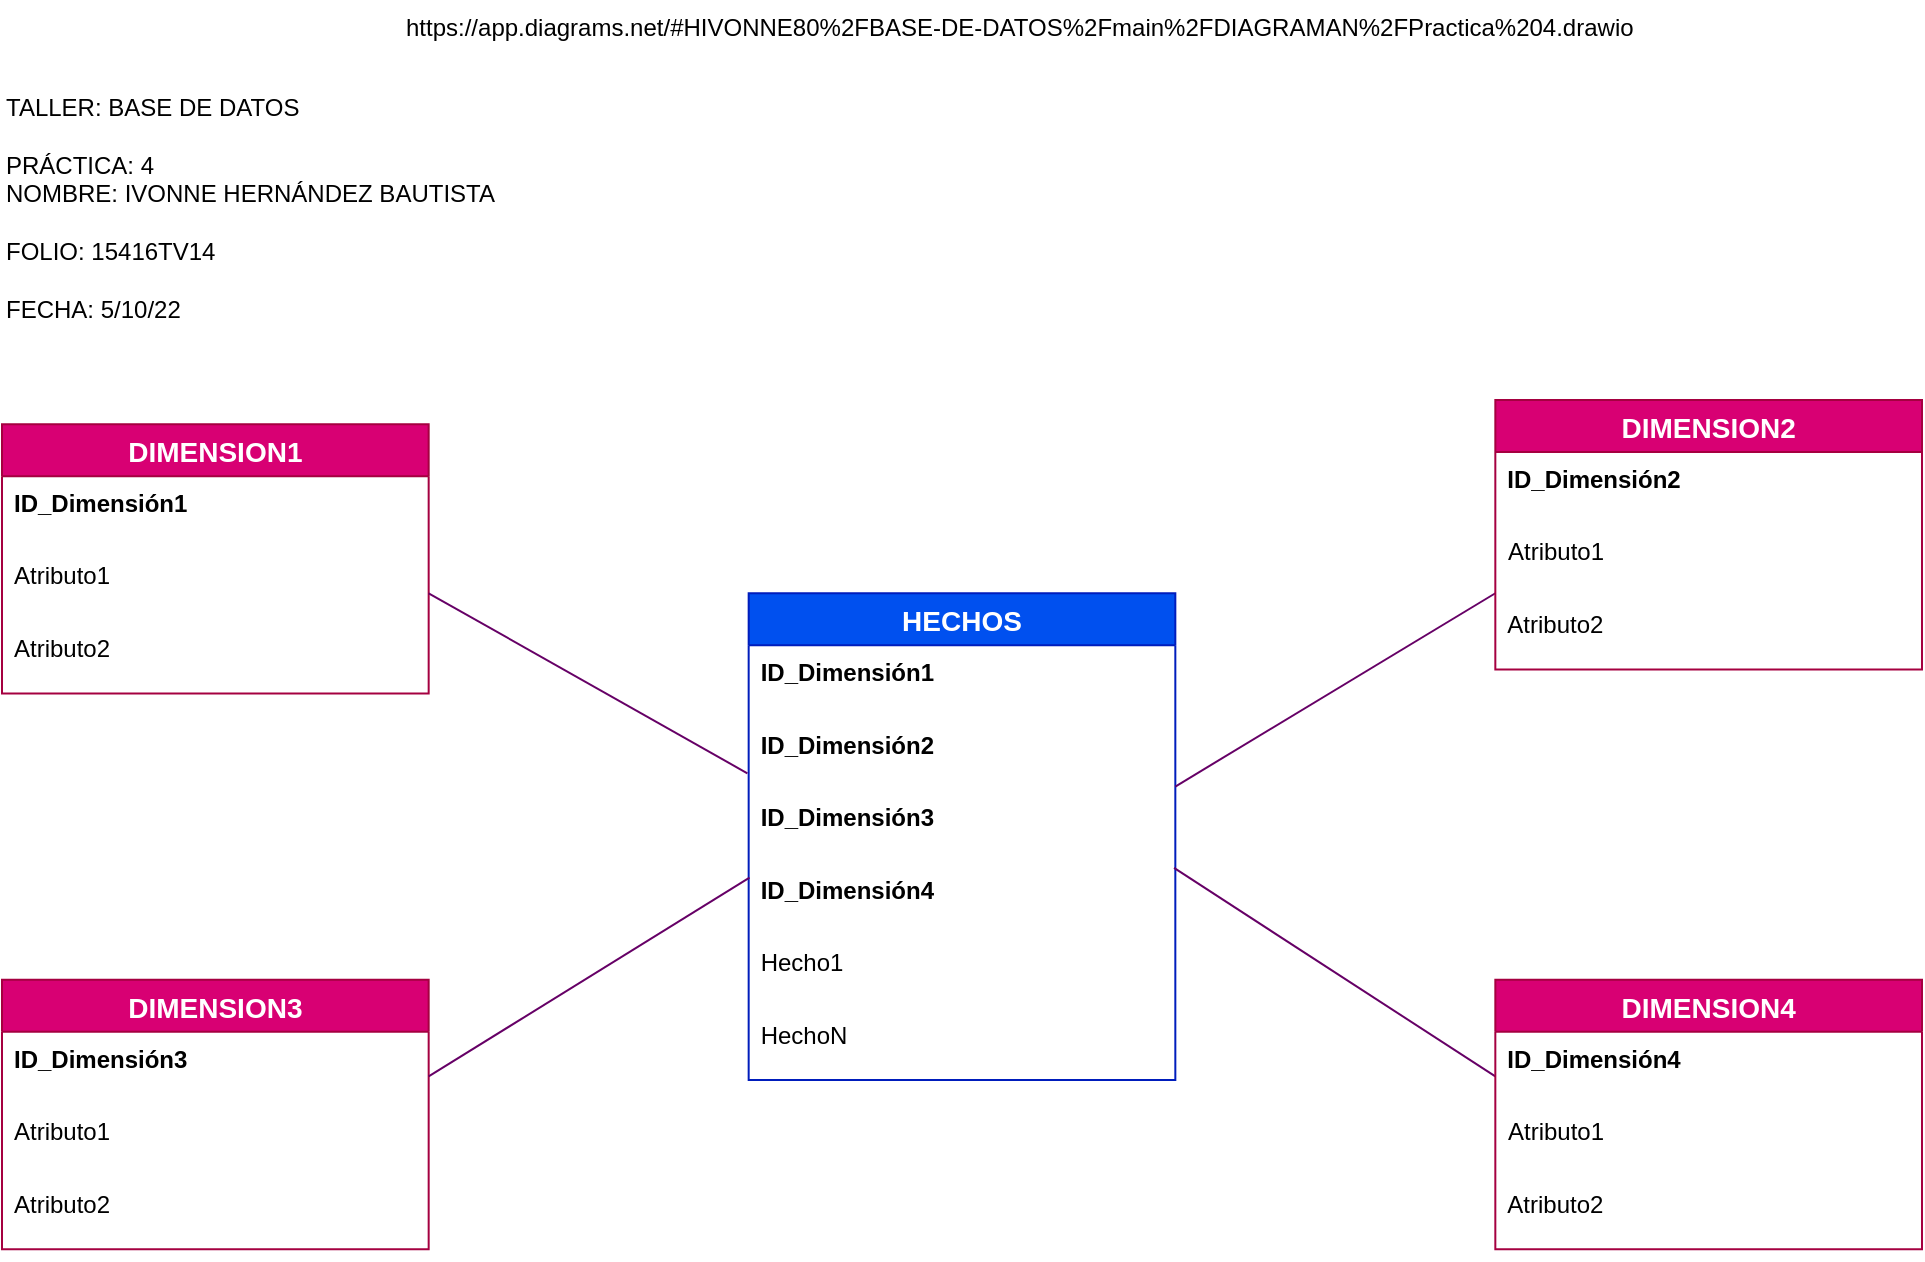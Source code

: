 <mxfile version="20.3.6" type="github" pages="2">
  <diagram id="9ibJy7TVjB15K4Lmft1s" name="Página-1">
    <mxGraphModel dx="1422" dy="794" grid="1" gridSize="10" guides="1" tooltips="1" connect="1" arrows="1" fold="1" page="1" pageScale="1" pageWidth="1169" pageHeight="827" math="0" shadow="0">
      <root>
        <mxCell id="0" />
        <mxCell id="1" parent="0" />
        <mxCell id="L-MqwaFZbTVjXF8py1bF-2" value="" style="group" vertex="1" connectable="0" parent="1">
          <mxGeometry x="40" y="240" width="960" height="430" as="geometry" />
        </mxCell>
        <mxCell id="L-MqwaFZbTVjXF8py1bF-3" value="HECHOS" style="swimlane;fontStyle=1;childLayout=stackLayout;horizontal=1;startSize=26;horizontalStack=0;resizeParent=1;resizeParentMax=0;resizeLast=0;collapsible=1;marginBottom=0;align=center;fontSize=14;fillColor=#0050ef;strokeColor=#001DBC;fontColor=#ffffff;" vertex="1" parent="L-MqwaFZbTVjXF8py1bF-2">
          <mxGeometry x="373.333" y="96.629" width="213.333" height="243.416" as="geometry" />
        </mxCell>
        <mxCell id="L-MqwaFZbTVjXF8py1bF-4" value="ID_Dimensión1" style="text;strokeColor=none;fillColor=none;spacingLeft=4;spacingRight=4;overflow=hidden;rotatable=0;points=[[0,0.5],[1,0.5]];portConstraint=eastwest;fontSize=12;fontStyle=1" vertex="1" parent="L-MqwaFZbTVjXF8py1bF-3">
          <mxGeometry y="26" width="213.333" height="36.236" as="geometry" />
        </mxCell>
        <mxCell id="L-MqwaFZbTVjXF8py1bF-5" value="ID_Dimensión2" style="text;strokeColor=none;fillColor=none;spacingLeft=4;spacingRight=4;overflow=hidden;rotatable=0;points=[[0,0.5],[1,0.5]];portConstraint=eastwest;fontSize=12;fontStyle=1" vertex="1" parent="L-MqwaFZbTVjXF8py1bF-3">
          <mxGeometry y="62.236" width="213.333" height="36.236" as="geometry" />
        </mxCell>
        <mxCell id="L-MqwaFZbTVjXF8py1bF-6" value="ID_Dimensión3" style="text;strokeColor=none;fillColor=none;spacingLeft=4;spacingRight=4;overflow=hidden;rotatable=0;points=[[0,0.5],[1,0.5]];portConstraint=eastwest;fontSize=12;fontStyle=1" vertex="1" parent="L-MqwaFZbTVjXF8py1bF-3">
          <mxGeometry y="98.472" width="213.333" height="36.236" as="geometry" />
        </mxCell>
        <mxCell id="L-MqwaFZbTVjXF8py1bF-7" value="ID_Dimensión4" style="text;strokeColor=none;fillColor=none;spacingLeft=4;spacingRight=4;overflow=hidden;rotatable=0;points=[[0,0.5],[1,0.5]];portConstraint=eastwest;fontSize=12;fontStyle=1" vertex="1" parent="L-MqwaFZbTVjXF8py1bF-3">
          <mxGeometry y="134.708" width="213.333" height="36.236" as="geometry" />
        </mxCell>
        <mxCell id="L-MqwaFZbTVjXF8py1bF-8" value="Hecho1" style="text;strokeColor=none;fillColor=none;spacingLeft=4;spacingRight=4;overflow=hidden;rotatable=0;points=[[0,0.5],[1,0.5]];portConstraint=eastwest;fontSize=12;" vertex="1" parent="L-MqwaFZbTVjXF8py1bF-3">
          <mxGeometry y="170.944" width="213.333" height="36.236" as="geometry" />
        </mxCell>
        <mxCell id="L-MqwaFZbTVjXF8py1bF-9" value="HechoN" style="text;strokeColor=none;fillColor=none;spacingLeft=4;spacingRight=4;overflow=hidden;rotatable=0;points=[[0,0.5],[1,0.5]];portConstraint=eastwest;fontSize=12;" vertex="1" parent="L-MqwaFZbTVjXF8py1bF-3">
          <mxGeometry y="207.18" width="213.333" height="36.236" as="geometry" />
        </mxCell>
        <mxCell id="L-MqwaFZbTVjXF8py1bF-10" value="DIMENSION1" style="swimlane;fontStyle=1;childLayout=stackLayout;horizontal=1;startSize=26;horizontalStack=0;resizeParent=1;resizeParentMax=0;resizeLast=0;collapsible=1;marginBottom=0;align=center;fontSize=14;fillColor=#d80073;strokeColor=#A50040;fontColor=#ffffff;" vertex="1" parent="L-MqwaFZbTVjXF8py1bF-2">
          <mxGeometry y="12.079" width="213.333" height="134.708" as="geometry" />
        </mxCell>
        <mxCell id="L-MqwaFZbTVjXF8py1bF-11" value="ID_Dimensión1" style="text;strokeColor=none;fillColor=none;spacingLeft=4;spacingRight=4;overflow=hidden;rotatable=0;points=[[0,0.5],[1,0.5]];portConstraint=eastwest;fontSize=12;fontStyle=1;labelBorderColor=none;fontColor=default;" vertex="1" parent="L-MqwaFZbTVjXF8py1bF-10">
          <mxGeometry y="26" width="213.333" height="36.236" as="geometry" />
        </mxCell>
        <mxCell id="L-MqwaFZbTVjXF8py1bF-12" value="Atributo1" style="text;strokeColor=none;fillColor=none;spacingLeft=4;spacingRight=4;overflow=hidden;rotatable=0;points=[[0,0.5],[1,0.5]];portConstraint=eastwest;fontSize=12;html=1;" vertex="1" parent="L-MqwaFZbTVjXF8py1bF-10">
          <mxGeometry y="62.236" width="213.333" height="36.236" as="geometry" />
        </mxCell>
        <mxCell id="L-MqwaFZbTVjXF8py1bF-13" value="Atributo2" style="text;strokeColor=none;fillColor=none;spacingLeft=4;spacingRight=4;overflow=hidden;rotatable=0;points=[[0,0.5],[1,0.5]];portConstraint=eastwest;fontSize=12;" vertex="1" parent="L-MqwaFZbTVjXF8py1bF-10">
          <mxGeometry y="98.472" width="213.333" height="36.236" as="geometry" />
        </mxCell>
        <mxCell id="L-MqwaFZbTVjXF8py1bF-14" value="DIMENSION3" style="swimlane;fontStyle=1;childLayout=stackLayout;horizontal=1;startSize=26;horizontalStack=0;resizeParent=1;resizeParentMax=0;resizeLast=0;collapsible=1;marginBottom=0;align=center;fontSize=14;fillColor=#d80073;strokeColor=#A50040;fontColor=#ffffff;" vertex="1" parent="L-MqwaFZbTVjXF8py1bF-2">
          <mxGeometry y="289.888" width="213.333" height="134.708" as="geometry" />
        </mxCell>
        <mxCell id="L-MqwaFZbTVjXF8py1bF-15" value="ID_Dimensión3" style="text;strokeColor=none;fillColor=none;spacingLeft=4;spacingRight=4;overflow=hidden;rotatable=0;points=[[0,0.5],[1,0.5]];portConstraint=eastwest;fontSize=12;fontStyle=1" vertex="1" parent="L-MqwaFZbTVjXF8py1bF-14">
          <mxGeometry y="26" width="213.333" height="36.236" as="geometry" />
        </mxCell>
        <mxCell id="L-MqwaFZbTVjXF8py1bF-16" value="Atributo1" style="text;strokeColor=none;fillColor=none;spacingLeft=4;spacingRight=4;overflow=hidden;rotatable=0;points=[[0,0.5],[1,0.5]];portConstraint=eastwest;fontSize=12;" vertex="1" parent="L-MqwaFZbTVjXF8py1bF-14">
          <mxGeometry y="62.236" width="213.333" height="36.236" as="geometry" />
        </mxCell>
        <mxCell id="L-MqwaFZbTVjXF8py1bF-17" value="Atributo2" style="text;strokeColor=none;fillColor=none;spacingLeft=4;spacingRight=4;overflow=hidden;rotatable=0;points=[[0,0.5],[1,0.5]];portConstraint=eastwest;fontSize=12;" vertex="1" parent="L-MqwaFZbTVjXF8py1bF-14">
          <mxGeometry y="98.472" width="213.333" height="36.236" as="geometry" />
        </mxCell>
        <mxCell id="L-MqwaFZbTVjXF8py1bF-18" value="" style="endArrow=none;html=1;fontColor=#0000CC;strokeColor=#660066;rounded=0;" edge="1" parent="L-MqwaFZbTVjXF8py1bF-2">
          <mxGeometry relative="1" as="geometry">
            <mxPoint x="586.667" y="193.258" as="sourcePoint" />
            <mxPoint x="746.667" y="96.629" as="targetPoint" />
          </mxGeometry>
        </mxCell>
        <mxCell id="L-MqwaFZbTVjXF8py1bF-19" value="" style="endArrow=none;html=1;fontColor=#0000CC;entryX=0.002;entryY=0.207;entryDx=0;entryDy=0;entryPerimeter=0;strokeColor=#660066;rounded=0;" edge="1" parent="L-MqwaFZbTVjXF8py1bF-2" target="L-MqwaFZbTVjXF8py1bF-7">
          <mxGeometry relative="1" as="geometry">
            <mxPoint x="213.333" y="338.202" as="sourcePoint" />
            <mxPoint x="424.96" y="265.73" as="targetPoint" />
          </mxGeometry>
        </mxCell>
        <mxCell id="L-MqwaFZbTVjXF8py1bF-20" value="" style="endArrow=none;html=1;fontColor=#0000CC;strokeColor=#660066;rounded=0;exitX=0.997;exitY=0.073;exitDx=0;exitDy=0;exitPerimeter=0;" edge="1" parent="L-MqwaFZbTVjXF8py1bF-2" source="L-MqwaFZbTVjXF8py1bF-7">
          <mxGeometry relative="1" as="geometry">
            <mxPoint x="600" y="205.337" as="sourcePoint" />
            <mxPoint x="746.667" y="338.202" as="targetPoint" />
          </mxGeometry>
        </mxCell>
        <mxCell id="L-MqwaFZbTVjXF8py1bF-21" value="" style="endArrow=none;html=1;fontColor=#0000CC;entryX=-0.003;entryY=0.767;entryDx=0;entryDy=0;entryPerimeter=0;strokeColor=#660066;rounded=0;" edge="1" parent="L-MqwaFZbTVjXF8py1bF-2" target="L-MqwaFZbTVjXF8py1bF-5">
          <mxGeometry relative="1" as="geometry">
            <mxPoint x="213.333" y="96.629" as="sourcePoint" />
            <mxPoint x="387.093" y="256.321" as="targetPoint" />
          </mxGeometry>
        </mxCell>
        <mxCell id="L-MqwaFZbTVjXF8py1bF-22" value="DIMENSION2" style="swimlane;fontStyle=1;childLayout=stackLayout;horizontal=1;startSize=26;horizontalStack=0;resizeParent=1;resizeParentMax=0;resizeLast=0;collapsible=1;marginBottom=0;align=center;fontSize=14;fillColor=#d80073;strokeColor=#A50040;fontColor=#ffffff;" vertex="1" parent="L-MqwaFZbTVjXF8py1bF-2">
          <mxGeometry x="746.667" width="213.333" height="134.708" as="geometry" />
        </mxCell>
        <mxCell id="L-MqwaFZbTVjXF8py1bF-23" value="ID_Dimensión2" style="text;strokeColor=none;fillColor=none;spacingLeft=4;spacingRight=4;overflow=hidden;rotatable=0;points=[[0,0.5],[1,0.5]];portConstraint=eastwest;fontSize=12;fontStyle=1;labelBorderColor=none;fontColor=default;" vertex="1" parent="L-MqwaFZbTVjXF8py1bF-22">
          <mxGeometry y="26" width="213.333" height="36.236" as="geometry" />
        </mxCell>
        <mxCell id="L-MqwaFZbTVjXF8py1bF-24" value="Atributo1" style="text;strokeColor=none;fillColor=none;spacingLeft=4;spacingRight=4;overflow=hidden;rotatable=0;points=[[0,0.5],[1,0.5]];portConstraint=eastwest;fontSize=12;html=1;" vertex="1" parent="L-MqwaFZbTVjXF8py1bF-22">
          <mxGeometry y="62.236" width="213.333" height="36.236" as="geometry" />
        </mxCell>
        <mxCell id="L-MqwaFZbTVjXF8py1bF-25" value="Atributo2" style="text;strokeColor=none;fillColor=none;spacingLeft=4;spacingRight=4;overflow=hidden;rotatable=0;points=[[0,0.5],[1,0.5]];portConstraint=eastwest;fontSize=12;" vertex="1" parent="L-MqwaFZbTVjXF8py1bF-22">
          <mxGeometry y="98.472" width="213.333" height="36.236" as="geometry" />
        </mxCell>
        <mxCell id="L-MqwaFZbTVjXF8py1bF-26" value="DIMENSION4" style="swimlane;fontStyle=1;childLayout=stackLayout;horizontal=1;startSize=26;horizontalStack=0;resizeParent=1;resizeParentMax=0;resizeLast=0;collapsible=1;marginBottom=0;align=center;fontSize=14;fillColor=#d80073;strokeColor=#A50040;fontColor=#ffffff;" vertex="1" parent="L-MqwaFZbTVjXF8py1bF-2">
          <mxGeometry x="746.667" y="289.888" width="213.333" height="134.708" as="geometry" />
        </mxCell>
        <mxCell id="L-MqwaFZbTVjXF8py1bF-27" value="ID_Dimensión4" style="text;strokeColor=none;fillColor=none;spacingLeft=4;spacingRight=4;overflow=hidden;rotatable=0;points=[[0,0.5],[1,0.5]];portConstraint=eastwest;fontSize=12;fontStyle=1;labelBorderColor=none;fontColor=default;" vertex="1" parent="L-MqwaFZbTVjXF8py1bF-26">
          <mxGeometry y="26" width="213.333" height="36.236" as="geometry" />
        </mxCell>
        <mxCell id="L-MqwaFZbTVjXF8py1bF-28" value="Atributo1" style="text;strokeColor=none;fillColor=none;spacingLeft=4;spacingRight=4;overflow=hidden;rotatable=0;points=[[0,0.5],[1,0.5]];portConstraint=eastwest;fontSize=12;html=1;" vertex="1" parent="L-MqwaFZbTVjXF8py1bF-26">
          <mxGeometry y="62.236" width="213.333" height="36.236" as="geometry" />
        </mxCell>
        <mxCell id="L-MqwaFZbTVjXF8py1bF-29" value="Atributo2" style="text;strokeColor=none;fillColor=none;spacingLeft=4;spacingRight=4;overflow=hidden;rotatable=0;points=[[0,0.5],[1,0.5]];portConstraint=eastwest;fontSize=12;" vertex="1" parent="L-MqwaFZbTVjXF8py1bF-26">
          <mxGeometry y="98.472" width="213.333" height="36.236" as="geometry" />
        </mxCell>
        <mxCell id="idi_wTjxyO-uuERL-XuU-1" value="TALLER: BASE DE DATOS&lt;br/&gt;&lt;br&gt;PRÁCTICA: 4&lt;br&gt;NOMBRE: IVONNE HERNÁNDEZ BAUTISTA&lt;br/&gt;&lt;br&gt;FOLIO: 15416TV14&lt;br/&gt;&lt;br&gt;FECHA: 5/10/22" style="text;whiteSpace=wrap;html=1;" vertex="1" parent="1">
          <mxGeometry x="40" y="80" width="290" height="140" as="geometry" />
        </mxCell>
        <mxCell id="idi_wTjxyO-uuERL-XuU-2" value="https://app.diagrams.net/#HIVONNE80%2FBASE-DE-DATOS%2Fmain%2FDIAGRAMAN%2FPractica%204.drawio" style="text;whiteSpace=wrap;html=1;" vertex="1" parent="1">
          <mxGeometry x="240" y="40" width="720" height="50" as="geometry" />
        </mxCell>
      </root>
    </mxGraphModel>
  </diagram>
  <diagram id="X1isnR3QcrhBbGk0Cz9l" name="Página-2">
    <mxGraphModel dx="1422" dy="794" grid="1" gridSize="10" guides="1" tooltips="1" connect="1" arrows="1" fold="1" page="1" pageScale="1" pageWidth="1169" pageHeight="827" math="0" shadow="0">
      <root>
        <mxCell id="0" />
        <mxCell id="1" parent="0" />
        <mxCell id="GGBiILvX3UtR-TjB2vxj-1" value="" style="group" vertex="1" connectable="0" parent="1">
          <mxGeometry x="25" y="160" width="1120" height="436" as="geometry" />
        </mxCell>
        <mxCell id="GGBiILvX3UtR-TjB2vxj-2" value="HECHOS" style="swimlane;fontStyle=1;childLayout=stackLayout;horizontal=1;startSize=26;horizontalStack=0;resizeParent=1;resizeParentMax=0;resizeLast=0;collapsible=1;marginBottom=0;align=center;fontSize=14;fillColor=#0050ef;strokeColor=#001DBC;fontColor=#ffffff;" vertex="1" parent="GGBiILvX3UtR-TjB2vxj-1">
          <mxGeometry x="494.118" y="129.249" width="131.765" height="181.099" as="geometry" />
        </mxCell>
        <mxCell id="GGBiILvX3UtR-TjB2vxj-3" value="ID_Dimensión1" style="text;strokeColor=none;fillColor=none;spacingLeft=4;spacingRight=4;overflow=hidden;rotatable=0;points=[[0,0.5],[1,0.5]];portConstraint=eastwest;fontSize=12;fontStyle=1" vertex="1" parent="GGBiILvX3UtR-TjB2vxj-2">
          <mxGeometry y="26" width="131.765" height="25.85" as="geometry" />
        </mxCell>
        <mxCell id="GGBiILvX3UtR-TjB2vxj-4" value="ID_Dimensión2" style="text;strokeColor=none;fillColor=none;spacingLeft=4;spacingRight=4;overflow=hidden;rotatable=0;points=[[0,0.5],[1,0.5]];portConstraint=eastwest;fontSize=12;fontStyle=1" vertex="1" parent="GGBiILvX3UtR-TjB2vxj-2">
          <mxGeometry y="51.85" width="131.765" height="25.85" as="geometry" />
        </mxCell>
        <mxCell id="GGBiILvX3UtR-TjB2vxj-5" value="ID_Dimensión3" style="text;strokeColor=none;fillColor=none;spacingLeft=4;spacingRight=4;overflow=hidden;rotatable=0;points=[[0,0.5],[1,0.5]];portConstraint=eastwest;fontSize=12;fontStyle=1" vertex="1" parent="GGBiILvX3UtR-TjB2vxj-2">
          <mxGeometry y="77.7" width="131.765" height="25.85" as="geometry" />
        </mxCell>
        <mxCell id="GGBiILvX3UtR-TjB2vxj-6" value="ID_Dimensión4" style="text;strokeColor=none;fillColor=none;spacingLeft=4;spacingRight=4;overflow=hidden;rotatable=0;points=[[0,0.5],[1,0.5]];portConstraint=eastwest;fontSize=12;fontStyle=1" vertex="1" parent="GGBiILvX3UtR-TjB2vxj-2">
          <mxGeometry y="103.549" width="131.765" height="25.85" as="geometry" />
        </mxCell>
        <mxCell id="GGBiILvX3UtR-TjB2vxj-7" value="Hecho1" style="text;strokeColor=none;fillColor=none;spacingLeft=4;spacingRight=4;overflow=hidden;rotatable=0;points=[[0,0.5],[1,0.5]];portConstraint=eastwest;fontSize=12;" vertex="1" parent="GGBiILvX3UtR-TjB2vxj-2">
          <mxGeometry y="129.399" width="131.765" height="25.85" as="geometry" />
        </mxCell>
        <mxCell id="GGBiILvX3UtR-TjB2vxj-8" value="HechoN" style="text;strokeColor=none;fillColor=none;spacingLeft=4;spacingRight=4;overflow=hidden;rotatable=0;points=[[0,0.5],[1,0.5]];portConstraint=eastwest;fontSize=12;" vertex="1" parent="GGBiILvX3UtR-TjB2vxj-2">
          <mxGeometry y="155.249" width="131.765" height="25.85" as="geometry" />
        </mxCell>
        <mxCell id="GGBiILvX3UtR-TjB2vxj-9" value="DIMENSION1" style="swimlane;fontStyle=1;childLayout=stackLayout;horizontal=1;startSize=26;horizontalStack=0;resizeParent=1;resizeParentMax=0;resizeLast=0;collapsible=1;marginBottom=0;align=center;fontSize=14;fillColor=#d80073;strokeColor=#A50040;fontColor=#ffffff;" vertex="1" parent="GGBiILvX3UtR-TjB2vxj-1">
          <mxGeometry x="263.529" y="86.166" width="131.765" height="103.549" as="geometry" />
        </mxCell>
        <mxCell id="GGBiILvX3UtR-TjB2vxj-10" value="ID_Dimensión1" style="text;strokeColor=none;fillColor=none;spacingLeft=4;spacingRight=4;overflow=hidden;rotatable=0;points=[[0,0.5],[1,0.5]];portConstraint=eastwest;fontSize=12;fontStyle=1;labelBorderColor=none;fontColor=default;" vertex="1" parent="GGBiILvX3UtR-TjB2vxj-9">
          <mxGeometry y="26" width="131.765" height="25.85" as="geometry" />
        </mxCell>
        <mxCell id="GGBiILvX3UtR-TjB2vxj-11" value="Atributo1" style="text;strokeColor=none;fillColor=none;spacingLeft=4;spacingRight=4;overflow=hidden;rotatable=0;points=[[0,0.5],[1,0.5]];portConstraint=eastwest;fontSize=12;html=1;" vertex="1" parent="GGBiILvX3UtR-TjB2vxj-9">
          <mxGeometry y="51.85" width="131.765" height="25.85" as="geometry" />
        </mxCell>
        <mxCell id="GGBiILvX3UtR-TjB2vxj-12" value="Atributo2" style="text;strokeColor=none;fillColor=none;spacingLeft=4;spacingRight=4;overflow=hidden;rotatable=0;points=[[0,0.5],[1,0.5]];portConstraint=eastwest;fontSize=12;" vertex="1" parent="GGBiILvX3UtR-TjB2vxj-9">
          <mxGeometry y="77.7" width="131.765" height="25.85" as="geometry" />
        </mxCell>
        <mxCell id="GGBiILvX3UtR-TjB2vxj-13" value="DIMENSION3" style="swimlane;fontStyle=1;childLayout=stackLayout;horizontal=1;startSize=26;horizontalStack=0;resizeParent=1;resizeParentMax=0;resizeLast=0;collapsible=1;marginBottom=0;align=center;fontSize=14;fillColor=#d80073;strokeColor=#A50040;fontColor=#ffffff;" vertex="1" parent="GGBiILvX3UtR-TjB2vxj-1">
          <mxGeometry x="263.529" y="275.731" width="131.765" height="103.549" as="geometry" />
        </mxCell>
        <mxCell id="GGBiILvX3UtR-TjB2vxj-14" value="ID_Dimensión3" style="text;strokeColor=none;fillColor=none;spacingLeft=4;spacingRight=4;overflow=hidden;rotatable=0;points=[[0,0.5],[1,0.5]];portConstraint=eastwest;fontSize=12;fontStyle=1" vertex="1" parent="GGBiILvX3UtR-TjB2vxj-13">
          <mxGeometry y="26" width="131.765" height="25.85" as="geometry" />
        </mxCell>
        <mxCell id="GGBiILvX3UtR-TjB2vxj-15" value="Atributo1" style="text;strokeColor=none;fillColor=none;spacingLeft=4;spacingRight=4;overflow=hidden;rotatable=0;points=[[0,0.5],[1,0.5]];portConstraint=eastwest;fontSize=12;" vertex="1" parent="GGBiILvX3UtR-TjB2vxj-13">
          <mxGeometry y="51.85" width="131.765" height="25.85" as="geometry" />
        </mxCell>
        <mxCell id="GGBiILvX3UtR-TjB2vxj-16" value="Atributo2" style="text;strokeColor=none;fillColor=none;spacingLeft=4;spacingRight=4;overflow=hidden;rotatable=0;points=[[0,0.5],[1,0.5]];portConstraint=eastwest;fontSize=12;" vertex="1" parent="GGBiILvX3UtR-TjB2vxj-13">
          <mxGeometry y="77.7" width="131.765" height="25.85" as="geometry" />
        </mxCell>
        <mxCell id="GGBiILvX3UtR-TjB2vxj-17" value="" style="endArrow=none;html=1;fontColor=#0000CC;strokeColor=#660066;rounded=0;" edge="1" parent="GGBiILvX3UtR-TjB2vxj-1">
          <mxGeometry relative="1" as="geometry">
            <mxPoint x="625.882" y="198.182" as="sourcePoint" />
            <mxPoint x="724.706" y="129.249" as="targetPoint" />
          </mxGeometry>
        </mxCell>
        <mxCell id="GGBiILvX3UtR-TjB2vxj-18" value="" style="endArrow=none;html=1;fontColor=#0000CC;entryX=0.002;entryY=0.207;entryDx=0;entryDy=0;entryPerimeter=0;strokeColor=#660066;rounded=0;" edge="1" parent="GGBiILvX3UtR-TjB2vxj-1" target="GGBiILvX3UtR-TjB2vxj-6">
          <mxGeometry relative="1" as="geometry">
            <mxPoint x="395.294" y="301.581" as="sourcePoint" />
            <mxPoint x="526.005" y="249.881" as="targetPoint" />
          </mxGeometry>
        </mxCell>
        <mxCell id="GGBiILvX3UtR-TjB2vxj-19" value="" style="endArrow=none;html=1;fontColor=#0000CC;strokeColor=#660066;rounded=0;exitX=0.997;exitY=0.073;exitDx=0;exitDy=0;exitPerimeter=0;" edge="1" parent="GGBiILvX3UtR-TjB2vxj-1" source="GGBiILvX3UtR-TjB2vxj-6">
          <mxGeometry relative="1" as="geometry">
            <mxPoint x="634.118" y="206.798" as="sourcePoint" />
            <mxPoint x="724.706" y="301.581" as="targetPoint" />
          </mxGeometry>
        </mxCell>
        <mxCell id="GGBiILvX3UtR-TjB2vxj-20" value="" style="endArrow=none;html=1;fontColor=#0000CC;entryX=-0.003;entryY=0.767;entryDx=0;entryDy=0;entryPerimeter=0;strokeColor=#660066;rounded=0;" edge="1" parent="GGBiILvX3UtR-TjB2vxj-1" target="GGBiILvX3UtR-TjB2vxj-4">
          <mxGeometry relative="1" as="geometry">
            <mxPoint x="395.294" y="129.249" as="sourcePoint" />
            <mxPoint x="502.616" y="243.169" as="targetPoint" />
          </mxGeometry>
        </mxCell>
        <mxCell id="GGBiILvX3UtR-TjB2vxj-21" value="" style="endArrow=none;html=1;fontColor=#0000CC;entryX=0;entryY=0.5;entryDx=0;entryDy=0;strokeColor=#660066;rounded=0;" edge="1" parent="GGBiILvX3UtR-TjB2vxj-1" target="GGBiILvX3UtR-TjB2vxj-11">
          <mxGeometry relative="1" as="geometry">
            <mxPoint x="131.765" y="61.169" as="sourcePoint" />
            <mxPoint x="230.193" y="129.249" as="targetPoint" />
          </mxGeometry>
        </mxCell>
        <mxCell id="GGBiILvX3UtR-TjB2vxj-22" value="" style="endArrow=none;html=1;fontColor=#0000CC;strokeColor=#660066;rounded=0;entryX=0;entryY=0.133;entryDx=0;entryDy=0;entryPerimeter=0;" edge="1" parent="GGBiILvX3UtR-TjB2vxj-1">
          <mxGeometry relative="1" as="geometry">
            <mxPoint x="856.471" y="129.249" as="sourcePoint" />
            <mxPoint x="988.235" y="25.841" as="targetPoint" />
          </mxGeometry>
        </mxCell>
        <mxCell id="GGBiILvX3UtR-TjB2vxj-23" value="" style="endArrow=none;html=1;fontColor=#0000CC;strokeColor=#660066;rounded=0;entryX=0.011;entryY=0.887;entryDx=0;entryDy=0;entryPerimeter=0;exitX=1;exitY=0.5;exitDx=0;exitDy=0;" edge="1" parent="GGBiILvX3UtR-TjB2vxj-1">
          <mxGeometry relative="1" as="geometry">
            <mxPoint x="856.471" y="130.111" as="sourcePoint" />
            <mxPoint x="989.685" y="200.431" as="targetPoint" />
          </mxGeometry>
        </mxCell>
        <mxCell id="GGBiILvX3UtR-TjB2vxj-24" value="" style="endArrow=none;html=1;fontColor=#0000CC;strokeColor=#660066;rounded=0;entryX=0.011;entryY=0.887;entryDx=0;entryDy=0;entryPerimeter=0;exitX=1;exitY=0.5;exitDx=0;exitDy=0;" edge="1" parent="GGBiILvX3UtR-TjB2vxj-1">
          <mxGeometry relative="1" as="geometry">
            <mxPoint x="856.471" y="301.581" as="sourcePoint" />
            <mxPoint x="989.685" y="371.901" as="targetPoint" />
          </mxGeometry>
        </mxCell>
        <mxCell id="GGBiILvX3UtR-TjB2vxj-25" value="DIMENSION5" style="swimlane;fontStyle=1;childLayout=stackLayout;horizontal=1;startSize=26;horizontalStack=0;resizeParent=1;resizeParentMax=0;resizeLast=0;collapsible=1;marginBottom=0;align=center;fontSize=14;fillColor=#d80073;strokeColor=#A50040;fontColor=#ffffff;" vertex="1" parent="GGBiILvX3UtR-TjB2vxj-1">
          <mxGeometry y="34.466" width="131.765" height="103.549" as="geometry" />
        </mxCell>
        <mxCell id="GGBiILvX3UtR-TjB2vxj-26" value="ID_Dimensión5" style="text;strokeColor=none;fillColor=none;spacingLeft=4;spacingRight=4;overflow=hidden;rotatable=0;points=[[0,0.5],[1,0.5]];portConstraint=eastwest;fontSize=12;fontStyle=1;labelBorderColor=none;fontColor=default;" vertex="1" parent="GGBiILvX3UtR-TjB2vxj-25">
          <mxGeometry y="26" width="131.765" height="25.85" as="geometry" />
        </mxCell>
        <mxCell id="GGBiILvX3UtR-TjB2vxj-27" value="Atributo1" style="text;strokeColor=none;fillColor=none;spacingLeft=4;spacingRight=4;overflow=hidden;rotatable=0;points=[[0,0.5],[1,0.5]];portConstraint=eastwest;fontSize=12;html=1;" vertex="1" parent="GGBiILvX3UtR-TjB2vxj-25">
          <mxGeometry y="51.85" width="131.765" height="25.85" as="geometry" />
        </mxCell>
        <mxCell id="GGBiILvX3UtR-TjB2vxj-28" value="Atributo2" style="text;strokeColor=none;fillColor=none;spacingLeft=4;spacingRight=4;overflow=hidden;rotatable=0;points=[[0,0.5],[1,0.5]];portConstraint=eastwest;fontSize=12;" vertex="1" parent="GGBiILvX3UtR-TjB2vxj-25">
          <mxGeometry y="77.7" width="131.765" height="25.85" as="geometry" />
        </mxCell>
        <mxCell id="GGBiILvX3UtR-TjB2vxj-29" value="DIMENSION2" style="swimlane;fontStyle=1;childLayout=stackLayout;horizontal=1;startSize=26;horizontalStack=0;resizeParent=1;resizeParentMax=0;resizeLast=0;collapsible=1;marginBottom=0;align=center;fontSize=14;fillColor=#d80073;strokeColor=#A50040;fontColor=#ffffff;" vertex="1" parent="GGBiILvX3UtR-TjB2vxj-1">
          <mxGeometry x="724.706" y="86.166" width="131.765" height="103.549" as="geometry" />
        </mxCell>
        <mxCell id="GGBiILvX3UtR-TjB2vxj-30" value="ID_Dimensión2" style="text;strokeColor=none;fillColor=none;spacingLeft=4;spacingRight=4;overflow=hidden;rotatable=0;points=[[0,0.5],[1,0.5]];portConstraint=eastwest;fontSize=12;fontStyle=1;labelBorderColor=none;fontColor=default;" vertex="1" parent="GGBiILvX3UtR-TjB2vxj-29">
          <mxGeometry y="26" width="131.765" height="25.85" as="geometry" />
        </mxCell>
        <mxCell id="GGBiILvX3UtR-TjB2vxj-31" value="Atributo1" style="text;strokeColor=none;fillColor=none;spacingLeft=4;spacingRight=4;overflow=hidden;rotatable=0;points=[[0,0.5],[1,0.5]];portConstraint=eastwest;fontSize=12;html=1;" vertex="1" parent="GGBiILvX3UtR-TjB2vxj-29">
          <mxGeometry y="51.85" width="131.765" height="25.85" as="geometry" />
        </mxCell>
        <mxCell id="GGBiILvX3UtR-TjB2vxj-32" value="Atributo2" style="text;strokeColor=none;fillColor=none;spacingLeft=4;spacingRight=4;overflow=hidden;rotatable=0;points=[[0,0.5],[1,0.5]];portConstraint=eastwest;fontSize=12;" vertex="1" parent="GGBiILvX3UtR-TjB2vxj-29">
          <mxGeometry y="77.7" width="131.765" height="25.85" as="geometry" />
        </mxCell>
        <mxCell id="GGBiILvX3UtR-TjB2vxj-33" value="DIMENSION4" style="swimlane;fontStyle=1;childLayout=stackLayout;horizontal=1;startSize=26;horizontalStack=0;resizeParent=1;resizeParentMax=0;resizeLast=0;collapsible=1;marginBottom=0;align=center;fontSize=14;fillColor=#d80073;strokeColor=#A50040;fontColor=#ffffff;" vertex="1" parent="GGBiILvX3UtR-TjB2vxj-1">
          <mxGeometry x="724.706" y="275.731" width="131.765" height="103.549" as="geometry" />
        </mxCell>
        <mxCell id="GGBiILvX3UtR-TjB2vxj-34" value="ID_Dimensión4" style="text;strokeColor=none;fillColor=none;spacingLeft=4;spacingRight=4;overflow=hidden;rotatable=0;points=[[0,0.5],[1,0.5]];portConstraint=eastwest;fontSize=12;fontStyle=1;labelBorderColor=none;fontColor=default;" vertex="1" parent="GGBiILvX3UtR-TjB2vxj-33">
          <mxGeometry y="26" width="131.765" height="25.85" as="geometry" />
        </mxCell>
        <mxCell id="GGBiILvX3UtR-TjB2vxj-35" value="Atributo1" style="text;strokeColor=none;fillColor=none;spacingLeft=4;spacingRight=4;overflow=hidden;rotatable=0;points=[[0,0.5],[1,0.5]];portConstraint=eastwest;fontSize=12;html=1;" vertex="1" parent="GGBiILvX3UtR-TjB2vxj-33">
          <mxGeometry y="51.85" width="131.765" height="25.85" as="geometry" />
        </mxCell>
        <mxCell id="GGBiILvX3UtR-TjB2vxj-36" value="Atributo2" style="text;strokeColor=none;fillColor=none;spacingLeft=4;spacingRight=4;overflow=hidden;rotatable=0;points=[[0,0.5],[1,0.5]];portConstraint=eastwest;fontSize=12;" vertex="1" parent="GGBiILvX3UtR-TjB2vxj-33">
          <mxGeometry y="77.7" width="131.765" height="25.85" as="geometry" />
        </mxCell>
        <mxCell id="GGBiILvX3UtR-TjB2vxj-37" value="DIMENSION6" style="swimlane;fontStyle=1;childLayout=stackLayout;horizontal=1;startSize=26;horizontalStack=0;resizeParent=1;resizeParentMax=0;resizeLast=0;collapsible=1;marginBottom=0;align=center;fontSize=14;fillColor=#d80073;strokeColor=#A50040;fontColor=#ffffff;" vertex="1" parent="GGBiILvX3UtR-TjB2vxj-1">
          <mxGeometry x="988.235" width="131.765" height="103.549" as="geometry" />
        </mxCell>
        <mxCell id="GGBiILvX3UtR-TjB2vxj-38" value="ID_Dimensión6" style="text;strokeColor=none;fillColor=none;spacingLeft=4;spacingRight=4;overflow=hidden;rotatable=0;points=[[0,0.5],[1,0.5]];portConstraint=eastwest;fontSize=12;fontStyle=1;labelBorderColor=none;fontColor=default;" vertex="1" parent="GGBiILvX3UtR-TjB2vxj-37">
          <mxGeometry y="26" width="131.765" height="25.85" as="geometry" />
        </mxCell>
        <mxCell id="GGBiILvX3UtR-TjB2vxj-39" value="Atributo1" style="text;strokeColor=none;fillColor=none;spacingLeft=4;spacingRight=4;overflow=hidden;rotatable=0;points=[[0,0.5],[1,0.5]];portConstraint=eastwest;fontSize=12;html=1;" vertex="1" parent="GGBiILvX3UtR-TjB2vxj-37">
          <mxGeometry y="51.85" width="131.765" height="25.85" as="geometry" />
        </mxCell>
        <mxCell id="GGBiILvX3UtR-TjB2vxj-40" value="Atributo2" style="text;strokeColor=none;fillColor=none;spacingLeft=4;spacingRight=4;overflow=hidden;rotatable=0;points=[[0,0.5],[1,0.5]];portConstraint=eastwest;fontSize=12;" vertex="1" parent="GGBiILvX3UtR-TjB2vxj-37">
          <mxGeometry y="77.7" width="131.765" height="25.85" as="geometry" />
        </mxCell>
        <mxCell id="GGBiILvX3UtR-TjB2vxj-41" value="DIMENSION7" style="swimlane;fontStyle=1;childLayout=stackLayout;horizontal=1;startSize=26;horizontalStack=0;resizeParent=1;resizeParentMax=0;resizeLast=0;collapsible=1;marginBottom=0;align=center;fontSize=14;fillColor=#d80073;strokeColor=#A50040;fontColor=#ffffff;" vertex="1" parent="GGBiILvX3UtR-TjB2vxj-1">
          <mxGeometry x="988.235" y="163.715" width="131.765" height="103.549" as="geometry" />
        </mxCell>
        <mxCell id="GGBiILvX3UtR-TjB2vxj-42" value="ID_Dimensión7" style="text;strokeColor=none;fillColor=none;spacingLeft=4;spacingRight=4;overflow=hidden;rotatable=0;points=[[0,0.5],[1,0.5]];portConstraint=eastwest;fontSize=12;fontStyle=1;labelBorderColor=none;fontColor=default;" vertex="1" parent="GGBiILvX3UtR-TjB2vxj-41">
          <mxGeometry y="26" width="131.765" height="25.85" as="geometry" />
        </mxCell>
        <mxCell id="GGBiILvX3UtR-TjB2vxj-43" value="Atributo1" style="text;strokeColor=none;fillColor=none;spacingLeft=4;spacingRight=4;overflow=hidden;rotatable=0;points=[[0,0.5],[1,0.5]];portConstraint=eastwest;fontSize=12;html=1;" vertex="1" parent="GGBiILvX3UtR-TjB2vxj-41">
          <mxGeometry y="51.85" width="131.765" height="25.85" as="geometry" />
        </mxCell>
        <mxCell id="GGBiILvX3UtR-TjB2vxj-44" value="Atributo2" style="text;strokeColor=none;fillColor=none;spacingLeft=4;spacingRight=4;overflow=hidden;rotatable=0;points=[[0,0.5],[1,0.5]];portConstraint=eastwest;fontSize=12;" vertex="1" parent="GGBiILvX3UtR-TjB2vxj-41">
          <mxGeometry y="77.7" width="131.765" height="25.85" as="geometry" />
        </mxCell>
        <mxCell id="GGBiILvX3UtR-TjB2vxj-45" value="DIMENSION8" style="swimlane;fontStyle=1;childLayout=stackLayout;horizontal=1;startSize=26;horizontalStack=0;resizeParent=1;resizeParentMax=0;resizeLast=0;collapsible=1;marginBottom=0;align=center;fontSize=14;fillColor=#d80073;strokeColor=#A50040;fontColor=#ffffff;" vertex="1" parent="GGBiILvX3UtR-TjB2vxj-1">
          <mxGeometry x="988.235" y="336.047" width="131.765" height="103.549" as="geometry" />
        </mxCell>
        <mxCell id="GGBiILvX3UtR-TjB2vxj-46" value="ID_Dimensión8" style="text;strokeColor=none;fillColor=none;spacingLeft=4;spacingRight=4;overflow=hidden;rotatable=0;points=[[0,0.5],[1,0.5]];portConstraint=eastwest;fontSize=12;fontStyle=1;labelBorderColor=none;fontColor=default;" vertex="1" parent="GGBiILvX3UtR-TjB2vxj-45">
          <mxGeometry y="26" width="131.765" height="25.85" as="geometry" />
        </mxCell>
        <mxCell id="GGBiILvX3UtR-TjB2vxj-47" value="Atributo1" style="text;strokeColor=none;fillColor=none;spacingLeft=4;spacingRight=4;overflow=hidden;rotatable=0;points=[[0,0.5],[1,0.5]];portConstraint=eastwest;fontSize=12;html=1;" vertex="1" parent="GGBiILvX3UtR-TjB2vxj-45">
          <mxGeometry y="51.85" width="131.765" height="25.85" as="geometry" />
        </mxCell>
        <mxCell id="GGBiILvX3UtR-TjB2vxj-48" value="Atributo2" style="text;strokeColor=none;fillColor=none;spacingLeft=4;spacingRight=4;overflow=hidden;rotatable=0;points=[[0,0.5],[1,0.5]];portConstraint=eastwest;fontSize=12;" vertex="1" parent="GGBiILvX3UtR-TjB2vxj-45">
          <mxGeometry y="77.7" width="131.765" height="25.85" as="geometry" />
        </mxCell>
      </root>
    </mxGraphModel>
  </diagram>
</mxfile>
